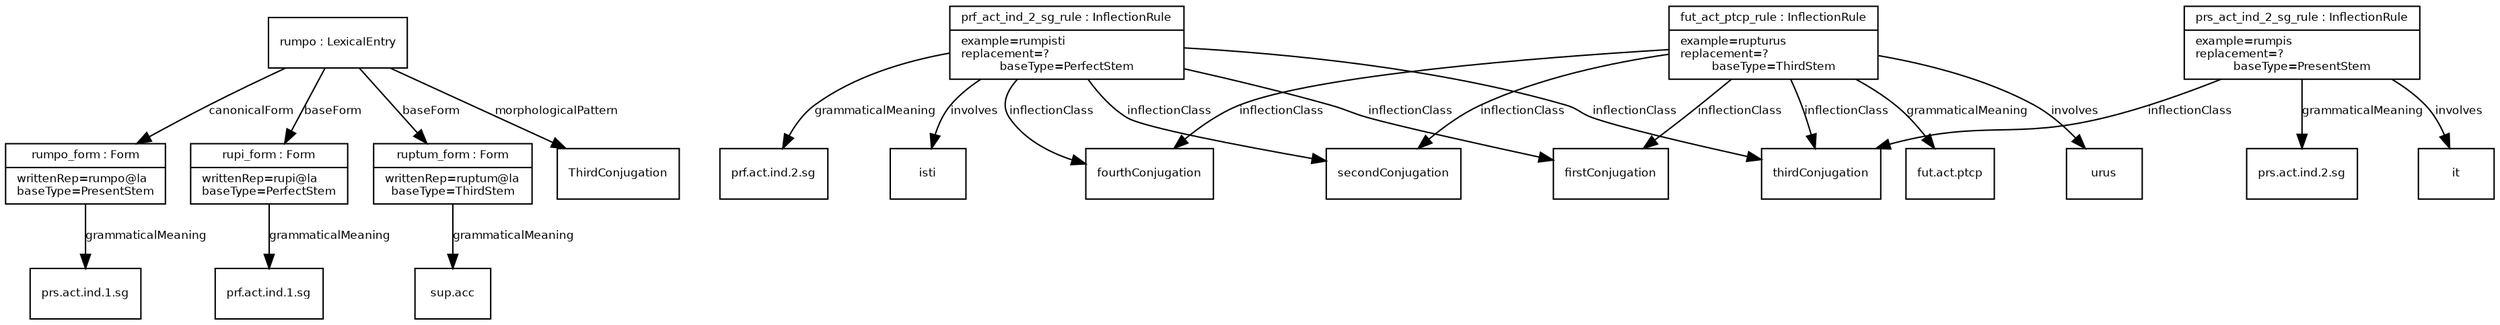 digraph G {
  fontname = "Bitstream Vera Sans"
    fontsize = 8

    node [
      fontname = "Bitstream Vera Sans"
      fontsize = 8
      shape = "record"
    ]

    edge [
      fontname = "Bitstream Vera Sans"
      fontsize = 8
    ]
 
prsactind1sg [ label="{prs.act.ind.1.sg}" ]
rumpo_form -> prsactind1sg [ label="grammaticalMeaning" ] 
rumpo_form [ label="{rumpo_form : Form|writtenRep=rumpo@la\lbaseType=PresentStem}" ]
rumpo -> rumpo_form [ label="canonicalForm" ] 
prfactind1sg [ label="{prf.act.ind.1.sg}" ]
rupi_form -> prfactind1sg [ label="grammaticalMeaning" ] 
rupi_form [ label="{rupi_form : Form|writtenRep=rupi@la\lbaseType=PerfectStem}" ]
rumpo -> rupi_form [ label="baseForm" ] 
supacc [ label="{sup.acc}" ]
ruptum_form -> supacc [ label="grammaticalMeaning" ] 
ruptum_form [ label="{ruptum_form : Form|writtenRep=ruptum@la\lbaseType=ThirdStem}" ]
rumpo -> ruptum_form [ label="baseForm" ] 
ThirdConjugation [ label="{ThirdConjugation}" ]
rumpo -> ThirdConjugation [ label="morphologicalPattern" ] 
rumpo [ label="{rumpo : LexicalEntry}" ]
firstConjugation [ label="{firstConjugation}" ]
prf_act_ind_2_sg_rule -> firstConjugation [ label="inflectionClass" ] 
secondConjugation [ label="{secondConjugation}" ]
prf_act_ind_2_sg_rule -> secondConjugation [ label="inflectionClass" ] 
thirdConjugation [ label="{thirdConjugation}" ]
prf_act_ind_2_sg_rule -> thirdConjugation [ label="inflectionClass" ] 
fourthConjugation [ label="{fourthConjugation}" ]
prf_act_ind_2_sg_rule -> fourthConjugation [ label="inflectionClass" ] 
prfactind2sg [ label="{prf.act.ind.2.sg}" ]
prf_act_ind_2_sg_rule -> prfactind2sg [ label="grammaticalMeaning" ] 
isti [ label="{isti}" ]
prf_act_ind_2_sg_rule -> isti [ label="involves" ] 
prf_act_ind_2_sg_rule [ label="{prf_act_ind_2_sg_rule : InflectionRule|example=rumpisti\lreplacement=?\lbaseType=PerfectStem}" ]
prs_act_ind_2_sg_rule -> thirdConjugation [ label="inflectionClass" ] 
prsactind2sg [ label="{prs.act.ind.2.sg}" ]
prs_act_ind_2_sg_rule -> prsactind2sg [ label="grammaticalMeaning" ] 
it [ label="{it}" ]
prs_act_ind_2_sg_rule -> it [ label="involves" ] 
prs_act_ind_2_sg_rule [ label="{prs_act_ind_2_sg_rule : InflectionRule|example=rumpis\lreplacement=?\lbaseType=PresentStem}" ]
fut_act_ptcp_rule -> firstConjugation [ label="inflectionClass" ] 
fut_act_ptcp_rule -> secondConjugation [ label="inflectionClass" ] 
fut_act_ptcp_rule -> thirdConjugation [ label="inflectionClass" ] 
fut_act_ptcp_rule -> fourthConjugation [ label="inflectionClass" ] 
futactptcp [ label="{fut.act.ptcp}" ]
fut_act_ptcp_rule -> futactptcp [ label="grammaticalMeaning" ] 
urus [ label="{urus}" ]
fut_act_ptcp_rule -> urus [ label="involves" ] 
fut_act_ptcp_rule [ label="{fut_act_ptcp_rule : InflectionRule|example=rupturus\lreplacement=?\lbaseType=ThirdStem}" ]
}
